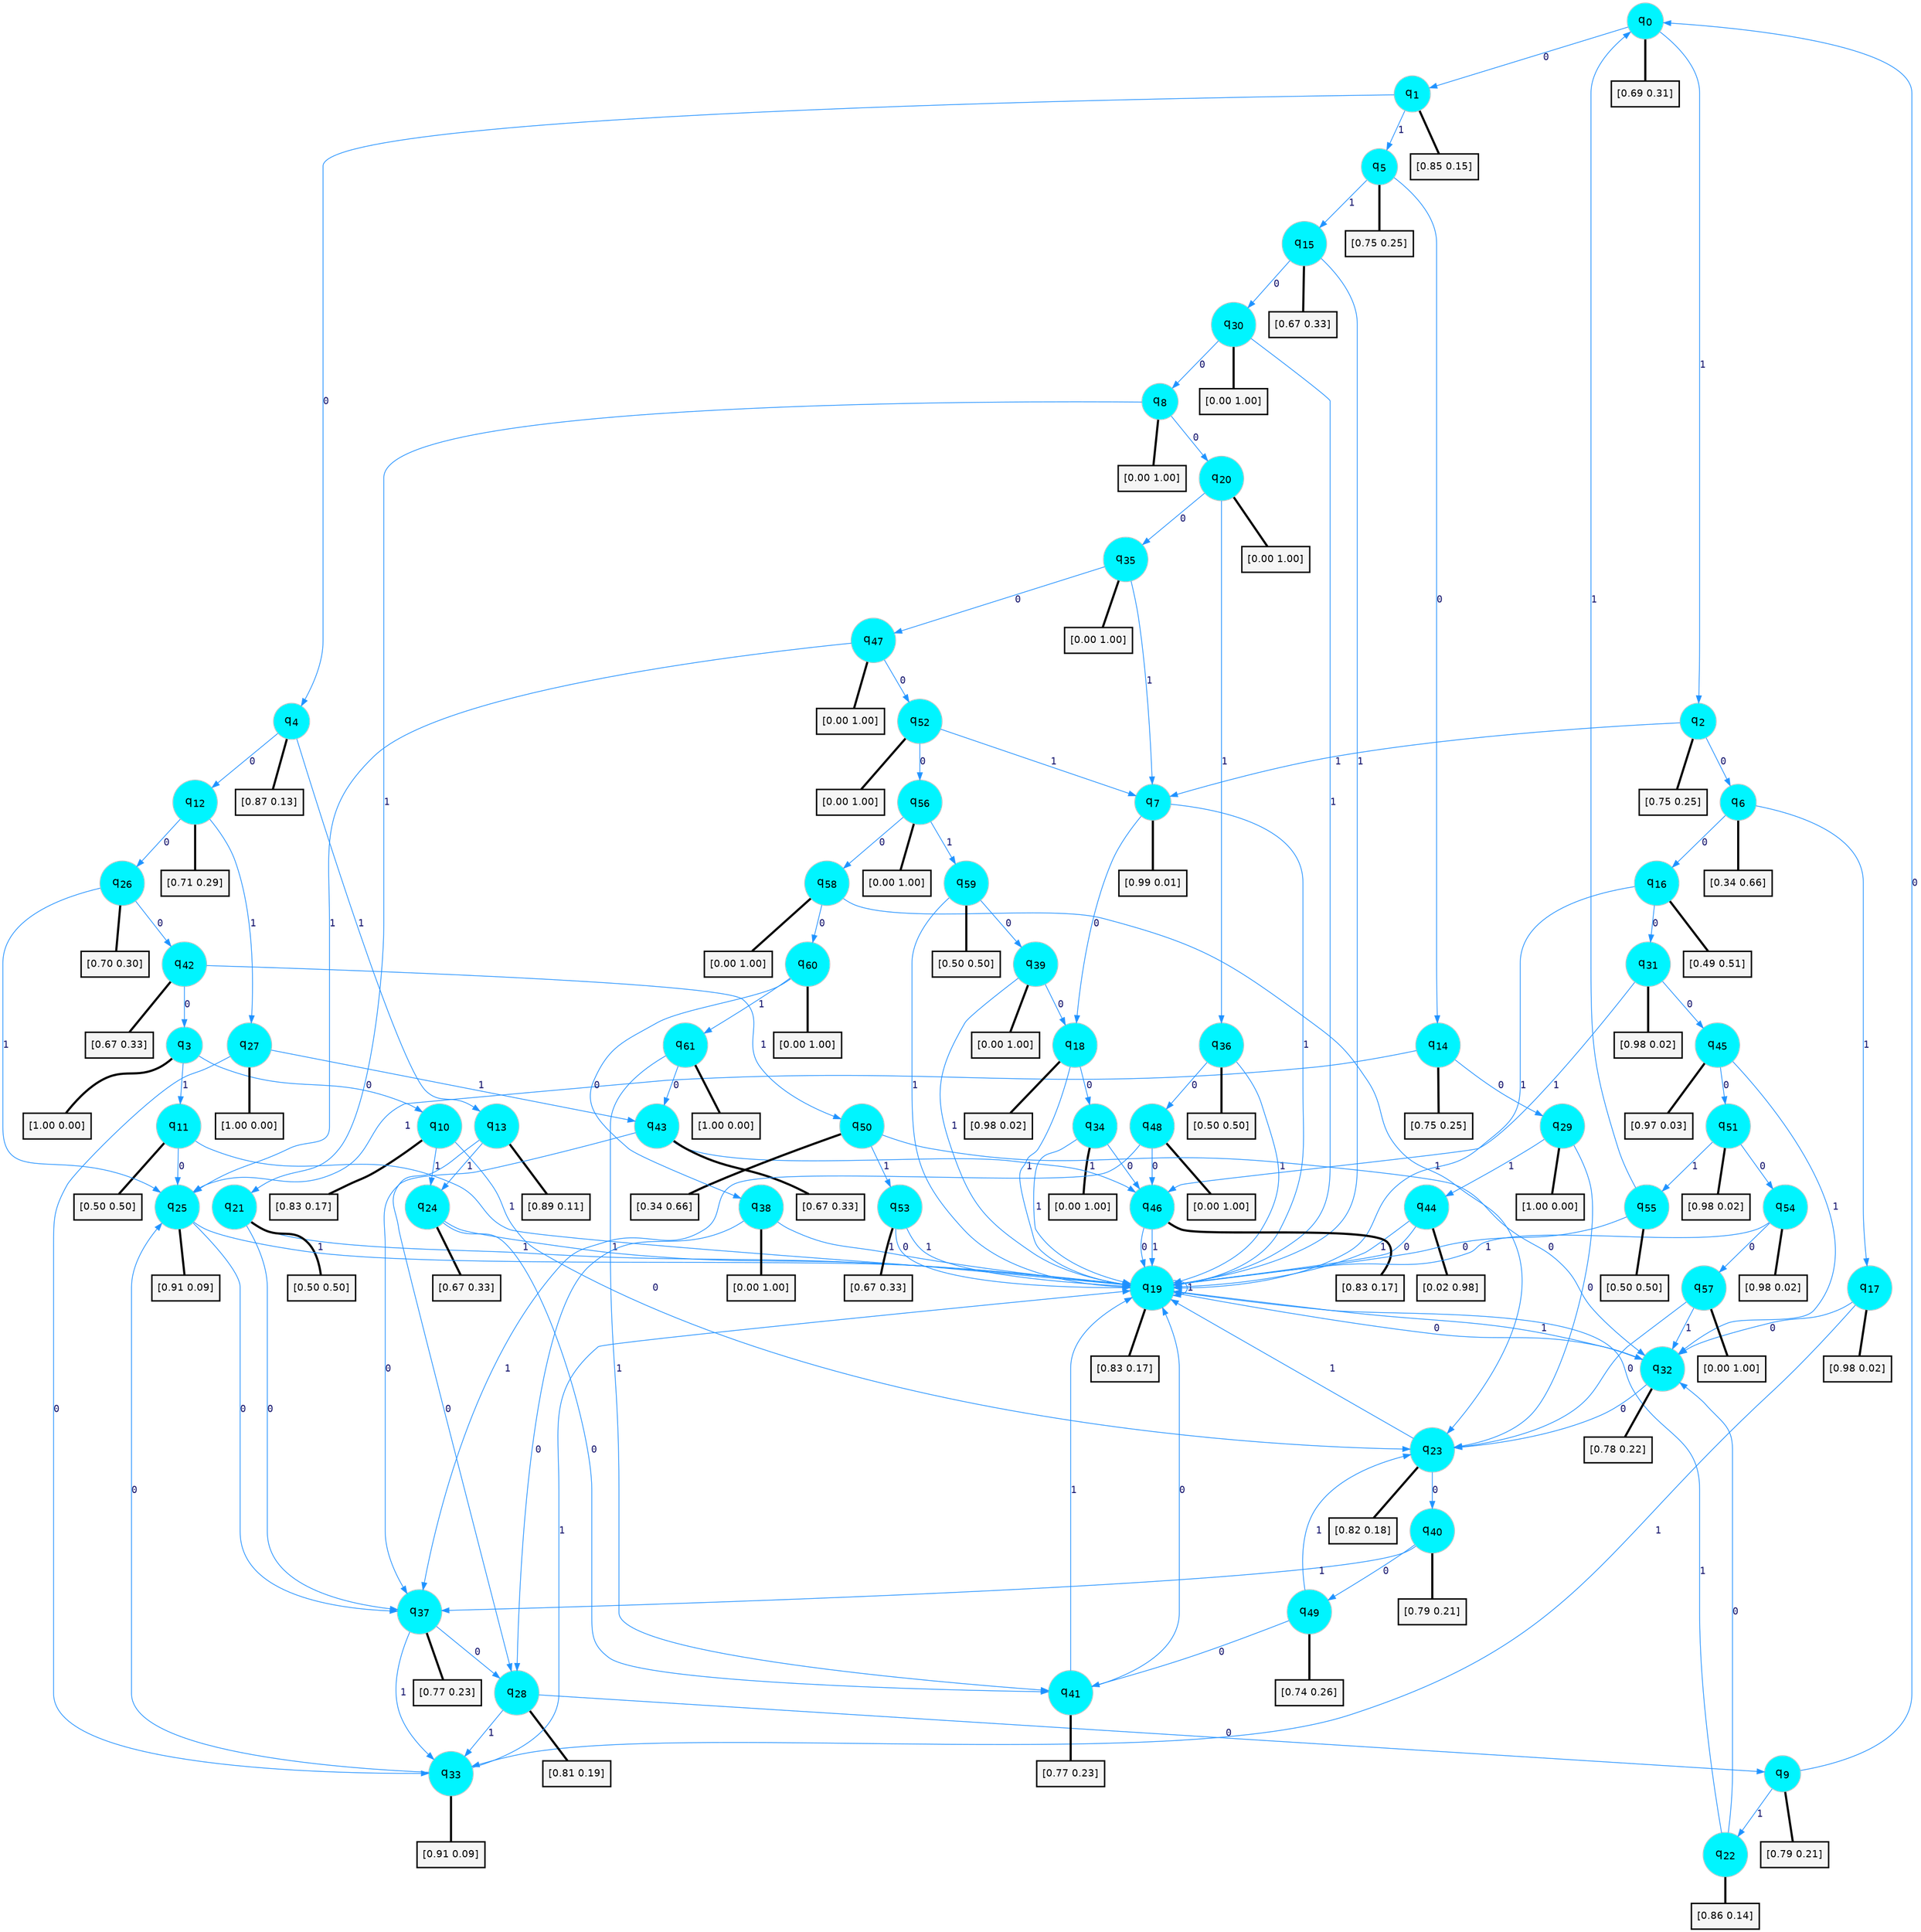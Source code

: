 digraph G {
graph [
bgcolor=transparent, dpi=300, rankdir=TD, size="40,25"];
node [
color=gray, fillcolor=turquoise1, fontcolor=black, fontname=Helvetica, fontsize=16, fontweight=bold, shape=circle, style=filled];
edge [
arrowsize=1, color=dodgerblue1, fontcolor=midnightblue, fontname=courier, fontweight=bold, penwidth=1, style=solid, weight=20];
0[label=<q<SUB>0</SUB>>];
1[label=<q<SUB>1</SUB>>];
2[label=<q<SUB>2</SUB>>];
3[label=<q<SUB>3</SUB>>];
4[label=<q<SUB>4</SUB>>];
5[label=<q<SUB>5</SUB>>];
6[label=<q<SUB>6</SUB>>];
7[label=<q<SUB>7</SUB>>];
8[label=<q<SUB>8</SUB>>];
9[label=<q<SUB>9</SUB>>];
10[label=<q<SUB>10</SUB>>];
11[label=<q<SUB>11</SUB>>];
12[label=<q<SUB>12</SUB>>];
13[label=<q<SUB>13</SUB>>];
14[label=<q<SUB>14</SUB>>];
15[label=<q<SUB>15</SUB>>];
16[label=<q<SUB>16</SUB>>];
17[label=<q<SUB>17</SUB>>];
18[label=<q<SUB>18</SUB>>];
19[label=<q<SUB>19</SUB>>];
20[label=<q<SUB>20</SUB>>];
21[label=<q<SUB>21</SUB>>];
22[label=<q<SUB>22</SUB>>];
23[label=<q<SUB>23</SUB>>];
24[label=<q<SUB>24</SUB>>];
25[label=<q<SUB>25</SUB>>];
26[label=<q<SUB>26</SUB>>];
27[label=<q<SUB>27</SUB>>];
28[label=<q<SUB>28</SUB>>];
29[label=<q<SUB>29</SUB>>];
30[label=<q<SUB>30</SUB>>];
31[label=<q<SUB>31</SUB>>];
32[label=<q<SUB>32</SUB>>];
33[label=<q<SUB>33</SUB>>];
34[label=<q<SUB>34</SUB>>];
35[label=<q<SUB>35</SUB>>];
36[label=<q<SUB>36</SUB>>];
37[label=<q<SUB>37</SUB>>];
38[label=<q<SUB>38</SUB>>];
39[label=<q<SUB>39</SUB>>];
40[label=<q<SUB>40</SUB>>];
41[label=<q<SUB>41</SUB>>];
42[label=<q<SUB>42</SUB>>];
43[label=<q<SUB>43</SUB>>];
44[label=<q<SUB>44</SUB>>];
45[label=<q<SUB>45</SUB>>];
46[label=<q<SUB>46</SUB>>];
47[label=<q<SUB>47</SUB>>];
48[label=<q<SUB>48</SUB>>];
49[label=<q<SUB>49</SUB>>];
50[label=<q<SUB>50</SUB>>];
51[label=<q<SUB>51</SUB>>];
52[label=<q<SUB>52</SUB>>];
53[label=<q<SUB>53</SUB>>];
54[label=<q<SUB>54</SUB>>];
55[label=<q<SUB>55</SUB>>];
56[label=<q<SUB>56</SUB>>];
57[label=<q<SUB>57</SUB>>];
58[label=<q<SUB>58</SUB>>];
59[label=<q<SUB>59</SUB>>];
60[label=<q<SUB>60</SUB>>];
61[label=<q<SUB>61</SUB>>];
62[label="[0.69 0.31]", shape=box,fontcolor=black, fontname=Helvetica, fontsize=14, penwidth=2, fillcolor=whitesmoke,color=black];
63[label="[0.85 0.15]", shape=box,fontcolor=black, fontname=Helvetica, fontsize=14, penwidth=2, fillcolor=whitesmoke,color=black];
64[label="[0.75 0.25]", shape=box,fontcolor=black, fontname=Helvetica, fontsize=14, penwidth=2, fillcolor=whitesmoke,color=black];
65[label="[1.00 0.00]", shape=box,fontcolor=black, fontname=Helvetica, fontsize=14, penwidth=2, fillcolor=whitesmoke,color=black];
66[label="[0.87 0.13]", shape=box,fontcolor=black, fontname=Helvetica, fontsize=14, penwidth=2, fillcolor=whitesmoke,color=black];
67[label="[0.75 0.25]", shape=box,fontcolor=black, fontname=Helvetica, fontsize=14, penwidth=2, fillcolor=whitesmoke,color=black];
68[label="[0.34 0.66]", shape=box,fontcolor=black, fontname=Helvetica, fontsize=14, penwidth=2, fillcolor=whitesmoke,color=black];
69[label="[0.99 0.01]", shape=box,fontcolor=black, fontname=Helvetica, fontsize=14, penwidth=2, fillcolor=whitesmoke,color=black];
70[label="[0.00 1.00]", shape=box,fontcolor=black, fontname=Helvetica, fontsize=14, penwidth=2, fillcolor=whitesmoke,color=black];
71[label="[0.79 0.21]", shape=box,fontcolor=black, fontname=Helvetica, fontsize=14, penwidth=2, fillcolor=whitesmoke,color=black];
72[label="[0.83 0.17]", shape=box,fontcolor=black, fontname=Helvetica, fontsize=14, penwidth=2, fillcolor=whitesmoke,color=black];
73[label="[0.50 0.50]", shape=box,fontcolor=black, fontname=Helvetica, fontsize=14, penwidth=2, fillcolor=whitesmoke,color=black];
74[label="[0.71 0.29]", shape=box,fontcolor=black, fontname=Helvetica, fontsize=14, penwidth=2, fillcolor=whitesmoke,color=black];
75[label="[0.89 0.11]", shape=box,fontcolor=black, fontname=Helvetica, fontsize=14, penwidth=2, fillcolor=whitesmoke,color=black];
76[label="[0.75 0.25]", shape=box,fontcolor=black, fontname=Helvetica, fontsize=14, penwidth=2, fillcolor=whitesmoke,color=black];
77[label="[0.67 0.33]", shape=box,fontcolor=black, fontname=Helvetica, fontsize=14, penwidth=2, fillcolor=whitesmoke,color=black];
78[label="[0.49 0.51]", shape=box,fontcolor=black, fontname=Helvetica, fontsize=14, penwidth=2, fillcolor=whitesmoke,color=black];
79[label="[0.98 0.02]", shape=box,fontcolor=black, fontname=Helvetica, fontsize=14, penwidth=2, fillcolor=whitesmoke,color=black];
80[label="[0.98 0.02]", shape=box,fontcolor=black, fontname=Helvetica, fontsize=14, penwidth=2, fillcolor=whitesmoke,color=black];
81[label="[0.83 0.17]", shape=box,fontcolor=black, fontname=Helvetica, fontsize=14, penwidth=2, fillcolor=whitesmoke,color=black];
82[label="[0.00 1.00]", shape=box,fontcolor=black, fontname=Helvetica, fontsize=14, penwidth=2, fillcolor=whitesmoke,color=black];
83[label="[0.50 0.50]", shape=box,fontcolor=black, fontname=Helvetica, fontsize=14, penwidth=2, fillcolor=whitesmoke,color=black];
84[label="[0.86 0.14]", shape=box,fontcolor=black, fontname=Helvetica, fontsize=14, penwidth=2, fillcolor=whitesmoke,color=black];
85[label="[0.82 0.18]", shape=box,fontcolor=black, fontname=Helvetica, fontsize=14, penwidth=2, fillcolor=whitesmoke,color=black];
86[label="[0.67 0.33]", shape=box,fontcolor=black, fontname=Helvetica, fontsize=14, penwidth=2, fillcolor=whitesmoke,color=black];
87[label="[0.91 0.09]", shape=box,fontcolor=black, fontname=Helvetica, fontsize=14, penwidth=2, fillcolor=whitesmoke,color=black];
88[label="[0.70 0.30]", shape=box,fontcolor=black, fontname=Helvetica, fontsize=14, penwidth=2, fillcolor=whitesmoke,color=black];
89[label="[1.00 0.00]", shape=box,fontcolor=black, fontname=Helvetica, fontsize=14, penwidth=2, fillcolor=whitesmoke,color=black];
90[label="[0.81 0.19]", shape=box,fontcolor=black, fontname=Helvetica, fontsize=14, penwidth=2, fillcolor=whitesmoke,color=black];
91[label="[1.00 0.00]", shape=box,fontcolor=black, fontname=Helvetica, fontsize=14, penwidth=2, fillcolor=whitesmoke,color=black];
92[label="[0.00 1.00]", shape=box,fontcolor=black, fontname=Helvetica, fontsize=14, penwidth=2, fillcolor=whitesmoke,color=black];
93[label="[0.98 0.02]", shape=box,fontcolor=black, fontname=Helvetica, fontsize=14, penwidth=2, fillcolor=whitesmoke,color=black];
94[label="[0.78 0.22]", shape=box,fontcolor=black, fontname=Helvetica, fontsize=14, penwidth=2, fillcolor=whitesmoke,color=black];
95[label="[0.91 0.09]", shape=box,fontcolor=black, fontname=Helvetica, fontsize=14, penwidth=2, fillcolor=whitesmoke,color=black];
96[label="[0.00 1.00]", shape=box,fontcolor=black, fontname=Helvetica, fontsize=14, penwidth=2, fillcolor=whitesmoke,color=black];
97[label="[0.00 1.00]", shape=box,fontcolor=black, fontname=Helvetica, fontsize=14, penwidth=2, fillcolor=whitesmoke,color=black];
98[label="[0.50 0.50]", shape=box,fontcolor=black, fontname=Helvetica, fontsize=14, penwidth=2, fillcolor=whitesmoke,color=black];
99[label="[0.77 0.23]", shape=box,fontcolor=black, fontname=Helvetica, fontsize=14, penwidth=2, fillcolor=whitesmoke,color=black];
100[label="[0.00 1.00]", shape=box,fontcolor=black, fontname=Helvetica, fontsize=14, penwidth=2, fillcolor=whitesmoke,color=black];
101[label="[0.00 1.00]", shape=box,fontcolor=black, fontname=Helvetica, fontsize=14, penwidth=2, fillcolor=whitesmoke,color=black];
102[label="[0.79 0.21]", shape=box,fontcolor=black, fontname=Helvetica, fontsize=14, penwidth=2, fillcolor=whitesmoke,color=black];
103[label="[0.77 0.23]", shape=box,fontcolor=black, fontname=Helvetica, fontsize=14, penwidth=2, fillcolor=whitesmoke,color=black];
104[label="[0.67 0.33]", shape=box,fontcolor=black, fontname=Helvetica, fontsize=14, penwidth=2, fillcolor=whitesmoke,color=black];
105[label="[0.67 0.33]", shape=box,fontcolor=black, fontname=Helvetica, fontsize=14, penwidth=2, fillcolor=whitesmoke,color=black];
106[label="[0.02 0.98]", shape=box,fontcolor=black, fontname=Helvetica, fontsize=14, penwidth=2, fillcolor=whitesmoke,color=black];
107[label="[0.97 0.03]", shape=box,fontcolor=black, fontname=Helvetica, fontsize=14, penwidth=2, fillcolor=whitesmoke,color=black];
108[label="[0.83 0.17]", shape=box,fontcolor=black, fontname=Helvetica, fontsize=14, penwidth=2, fillcolor=whitesmoke,color=black];
109[label="[0.00 1.00]", shape=box,fontcolor=black, fontname=Helvetica, fontsize=14, penwidth=2, fillcolor=whitesmoke,color=black];
110[label="[0.00 1.00]", shape=box,fontcolor=black, fontname=Helvetica, fontsize=14, penwidth=2, fillcolor=whitesmoke,color=black];
111[label="[0.74 0.26]", shape=box,fontcolor=black, fontname=Helvetica, fontsize=14, penwidth=2, fillcolor=whitesmoke,color=black];
112[label="[0.34 0.66]", shape=box,fontcolor=black, fontname=Helvetica, fontsize=14, penwidth=2, fillcolor=whitesmoke,color=black];
113[label="[0.98 0.02]", shape=box,fontcolor=black, fontname=Helvetica, fontsize=14, penwidth=2, fillcolor=whitesmoke,color=black];
114[label="[0.00 1.00]", shape=box,fontcolor=black, fontname=Helvetica, fontsize=14, penwidth=2, fillcolor=whitesmoke,color=black];
115[label="[0.67 0.33]", shape=box,fontcolor=black, fontname=Helvetica, fontsize=14, penwidth=2, fillcolor=whitesmoke,color=black];
116[label="[0.98 0.02]", shape=box,fontcolor=black, fontname=Helvetica, fontsize=14, penwidth=2, fillcolor=whitesmoke,color=black];
117[label="[0.50 0.50]", shape=box,fontcolor=black, fontname=Helvetica, fontsize=14, penwidth=2, fillcolor=whitesmoke,color=black];
118[label="[0.00 1.00]", shape=box,fontcolor=black, fontname=Helvetica, fontsize=14, penwidth=2, fillcolor=whitesmoke,color=black];
119[label="[0.00 1.00]", shape=box,fontcolor=black, fontname=Helvetica, fontsize=14, penwidth=2, fillcolor=whitesmoke,color=black];
120[label="[0.00 1.00]", shape=box,fontcolor=black, fontname=Helvetica, fontsize=14, penwidth=2, fillcolor=whitesmoke,color=black];
121[label="[0.50 0.50]", shape=box,fontcolor=black, fontname=Helvetica, fontsize=14, penwidth=2, fillcolor=whitesmoke,color=black];
122[label="[0.00 1.00]", shape=box,fontcolor=black, fontname=Helvetica, fontsize=14, penwidth=2, fillcolor=whitesmoke,color=black];
123[label="[1.00 0.00]", shape=box,fontcolor=black, fontname=Helvetica, fontsize=14, penwidth=2, fillcolor=whitesmoke,color=black];
0->1 [label=0];
0->2 [label=1];
0->62 [arrowhead=none, penwidth=3,color=black];
1->4 [label=0];
1->5 [label=1];
1->63 [arrowhead=none, penwidth=3,color=black];
2->6 [label=0];
2->7 [label=1];
2->64 [arrowhead=none, penwidth=3,color=black];
3->10 [label=0];
3->11 [label=1];
3->65 [arrowhead=none, penwidth=3,color=black];
4->12 [label=0];
4->13 [label=1];
4->66 [arrowhead=none, penwidth=3,color=black];
5->14 [label=0];
5->15 [label=1];
5->67 [arrowhead=none, penwidth=3,color=black];
6->16 [label=0];
6->17 [label=1];
6->68 [arrowhead=none, penwidth=3,color=black];
7->18 [label=0];
7->19 [label=1];
7->69 [arrowhead=none, penwidth=3,color=black];
8->20 [label=0];
8->21 [label=1];
8->70 [arrowhead=none, penwidth=3,color=black];
9->0 [label=0];
9->22 [label=1];
9->71 [arrowhead=none, penwidth=3,color=black];
10->23 [label=0];
10->24 [label=1];
10->72 [arrowhead=none, penwidth=3,color=black];
11->25 [label=0];
11->19 [label=1];
11->73 [arrowhead=none, penwidth=3,color=black];
12->26 [label=0];
12->27 [label=1];
12->74 [arrowhead=none, penwidth=3,color=black];
13->28 [label=0];
13->24 [label=1];
13->75 [arrowhead=none, penwidth=3,color=black];
14->29 [label=0];
14->25 [label=1];
14->76 [arrowhead=none, penwidth=3,color=black];
15->30 [label=0];
15->19 [label=1];
15->77 [arrowhead=none, penwidth=3,color=black];
16->31 [label=0];
16->19 [label=1];
16->78 [arrowhead=none, penwidth=3,color=black];
17->32 [label=0];
17->33 [label=1];
17->79 [arrowhead=none, penwidth=3,color=black];
18->34 [label=0];
18->19 [label=1];
18->80 [arrowhead=none, penwidth=3,color=black];
19->32 [label=0];
19->19 [label=1];
19->81 [arrowhead=none, penwidth=3,color=black];
20->35 [label=0];
20->36 [label=1];
20->82 [arrowhead=none, penwidth=3,color=black];
21->37 [label=0];
21->19 [label=1];
21->83 [arrowhead=none, penwidth=3,color=black];
22->32 [label=0];
22->19 [label=1];
22->84 [arrowhead=none, penwidth=3,color=black];
23->40 [label=0];
23->19 [label=1];
23->85 [arrowhead=none, penwidth=3,color=black];
24->41 [label=0];
24->19 [label=1];
24->86 [arrowhead=none, penwidth=3,color=black];
25->37 [label=0];
25->19 [label=1];
25->87 [arrowhead=none, penwidth=3,color=black];
26->42 [label=0];
26->25 [label=1];
26->88 [arrowhead=none, penwidth=3,color=black];
27->33 [label=0];
27->43 [label=1];
27->89 [arrowhead=none, penwidth=3,color=black];
28->9 [label=0];
28->33 [label=1];
28->90 [arrowhead=none, penwidth=3,color=black];
29->23 [label=0];
29->44 [label=1];
29->91 [arrowhead=none, penwidth=3,color=black];
30->8 [label=0];
30->19 [label=1];
30->92 [arrowhead=none, penwidth=3,color=black];
31->45 [label=0];
31->46 [label=1];
31->93 [arrowhead=none, penwidth=3,color=black];
32->23 [label=0];
32->19 [label=1];
32->94 [arrowhead=none, penwidth=3,color=black];
33->25 [label=0];
33->19 [label=1];
33->95 [arrowhead=none, penwidth=3,color=black];
34->46 [label=0];
34->19 [label=1];
34->96 [arrowhead=none, penwidth=3,color=black];
35->47 [label=0];
35->7 [label=1];
35->97 [arrowhead=none, penwidth=3,color=black];
36->48 [label=0];
36->19 [label=1];
36->98 [arrowhead=none, penwidth=3,color=black];
37->28 [label=0];
37->33 [label=1];
37->99 [arrowhead=none, penwidth=3,color=black];
38->28 [label=0];
38->19 [label=1];
38->100 [arrowhead=none, penwidth=3,color=black];
39->18 [label=0];
39->19 [label=1];
39->101 [arrowhead=none, penwidth=3,color=black];
40->49 [label=0];
40->37 [label=1];
40->102 [arrowhead=none, penwidth=3,color=black];
41->19 [label=0];
41->19 [label=1];
41->103 [arrowhead=none, penwidth=3,color=black];
42->3 [label=0];
42->50 [label=1];
42->104 [arrowhead=none, penwidth=3,color=black];
43->37 [label=0];
43->46 [label=1];
43->105 [arrowhead=none, penwidth=3,color=black];
44->19 [label=0];
44->19 [label=1];
44->106 [arrowhead=none, penwidth=3,color=black];
45->51 [label=0];
45->32 [label=1];
45->107 [arrowhead=none, penwidth=3,color=black];
46->19 [label=0];
46->19 [label=1];
46->108 [arrowhead=none, penwidth=3,color=black];
47->52 [label=0];
47->25 [label=1];
47->109 [arrowhead=none, penwidth=3,color=black];
48->46 [label=0];
48->37 [label=1];
48->110 [arrowhead=none, penwidth=3,color=black];
49->41 [label=0];
49->23 [label=1];
49->111 [arrowhead=none, penwidth=3,color=black];
50->32 [label=0];
50->53 [label=1];
50->112 [arrowhead=none, penwidth=3,color=black];
51->54 [label=0];
51->55 [label=1];
51->113 [arrowhead=none, penwidth=3,color=black];
52->56 [label=0];
52->7 [label=1];
52->114 [arrowhead=none, penwidth=3,color=black];
53->19 [label=0];
53->19 [label=1];
53->115 [arrowhead=none, penwidth=3,color=black];
54->57 [label=0];
54->19 [label=1];
54->116 [arrowhead=none, penwidth=3,color=black];
55->19 [label=0];
55->0 [label=1];
55->117 [arrowhead=none, penwidth=3,color=black];
56->58 [label=0];
56->59 [label=1];
56->118 [arrowhead=none, penwidth=3,color=black];
57->23 [label=0];
57->32 [label=1];
57->119 [arrowhead=none, penwidth=3,color=black];
58->60 [label=0];
58->23 [label=1];
58->120 [arrowhead=none, penwidth=3,color=black];
59->39 [label=0];
59->19 [label=1];
59->121 [arrowhead=none, penwidth=3,color=black];
60->38 [label=0];
60->61 [label=1];
60->122 [arrowhead=none, penwidth=3,color=black];
61->43 [label=0];
61->41 [label=1];
61->123 [arrowhead=none, penwidth=3,color=black];
}
